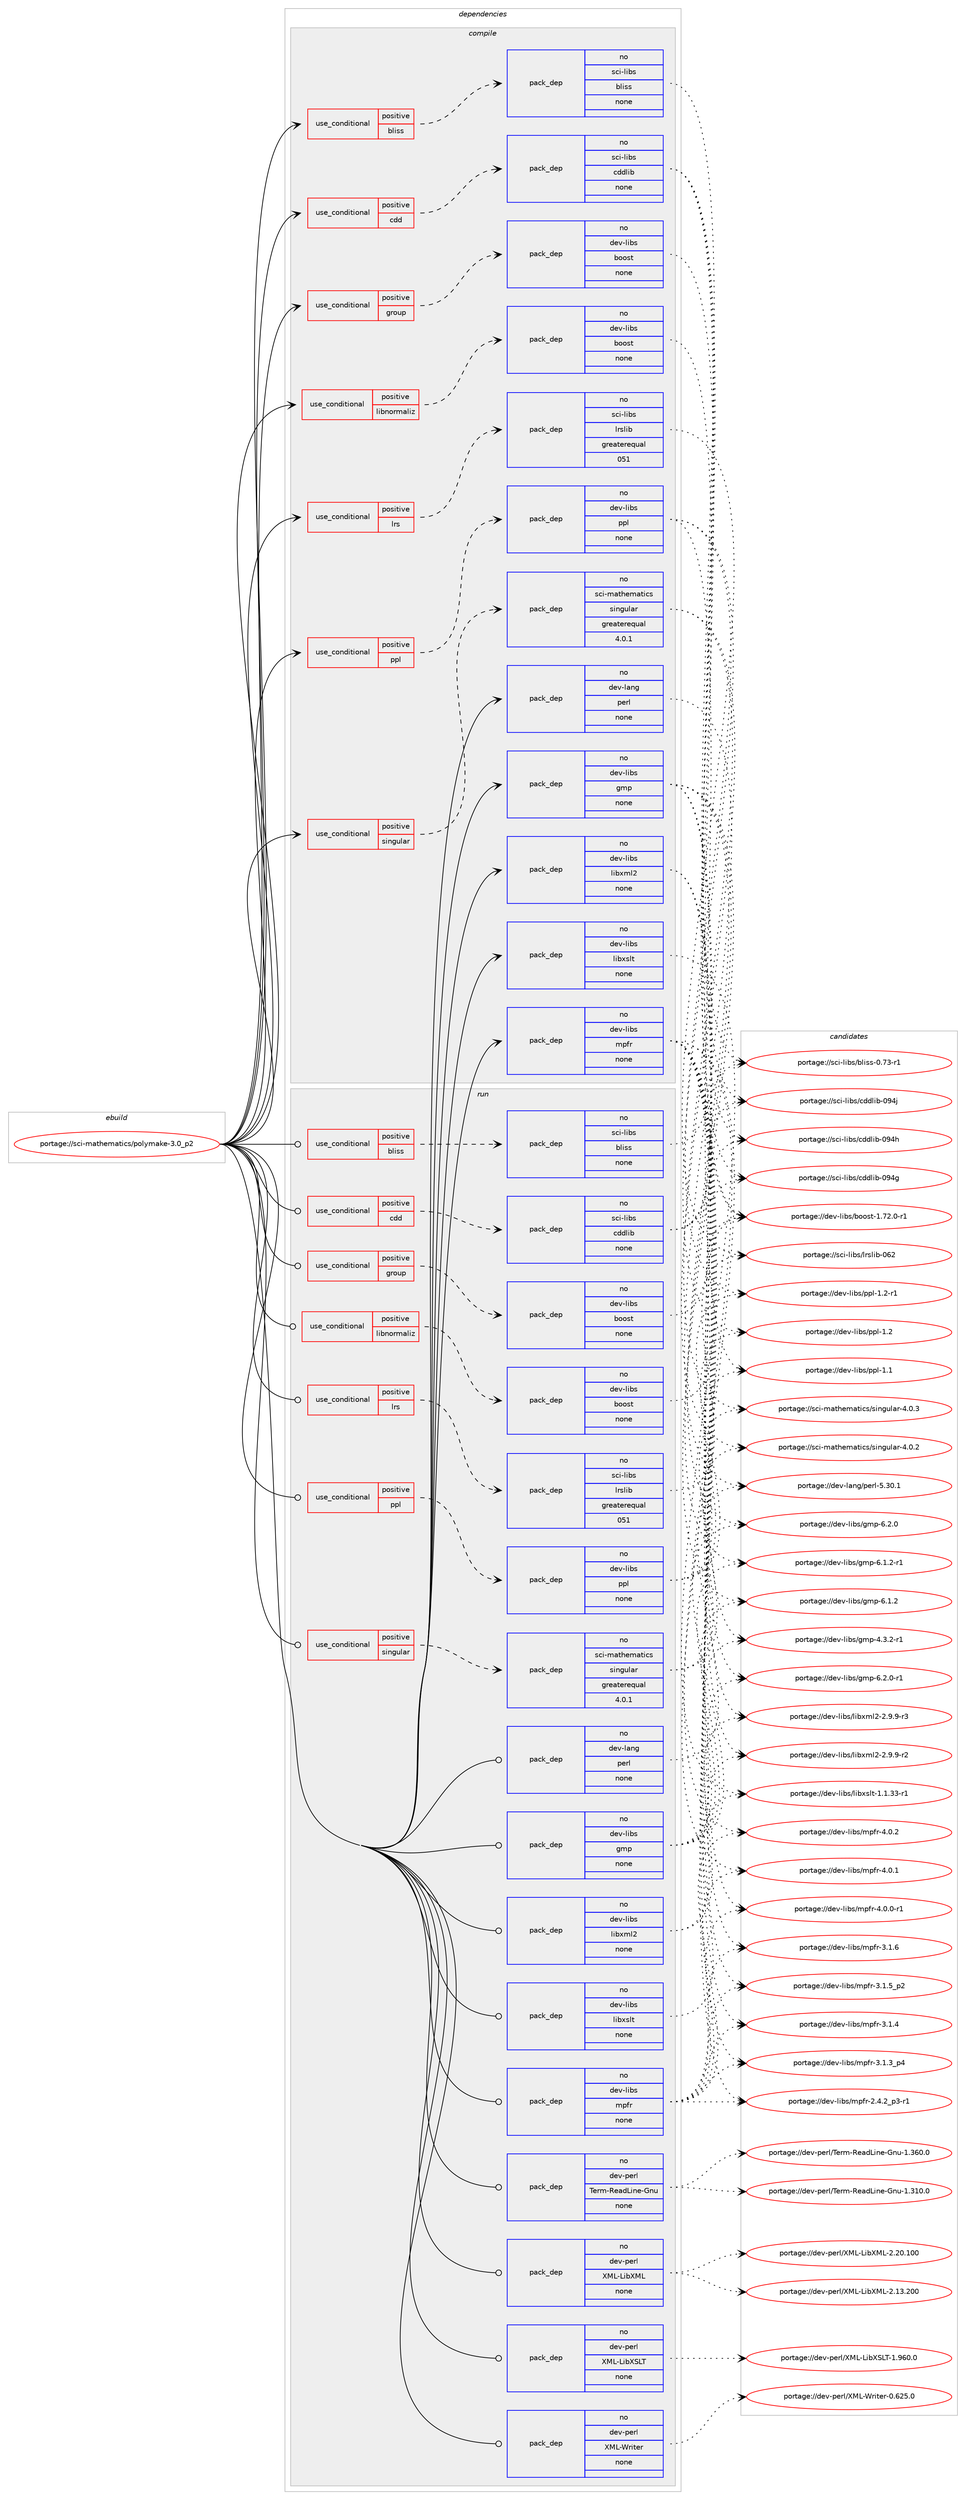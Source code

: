 digraph prolog {

# *************
# Graph options
# *************

newrank=true;
concentrate=true;
compound=true;
graph [rankdir=LR,fontname=Helvetica,fontsize=10,ranksep=1.5];#, ranksep=2.5, nodesep=0.2];
edge  [arrowhead=vee];
node  [fontname=Helvetica,fontsize=10];

# **********
# The ebuild
# **********

subgraph cluster_leftcol {
color=gray;
rank=same;
label=<<i>ebuild</i>>;
id [label="portage://sci-mathematics/polymake-3.0_p2", color=red, width=4, href="../sci-mathematics/polymake-3.0_p2.svg"];
}

# ****************
# The dependencies
# ****************

subgraph cluster_midcol {
color=gray;
label=<<i>dependencies</i>>;
subgraph cluster_compile {
fillcolor="#eeeeee";
style=filled;
label=<<i>compile</i>>;
subgraph cond15900 {
dependency81369 [label=<<TABLE BORDER="0" CELLBORDER="1" CELLSPACING="0" CELLPADDING="4"><TR><TD ROWSPAN="3" CELLPADDING="10">use_conditional</TD></TR><TR><TD>positive</TD></TR><TR><TD>bliss</TD></TR></TABLE>>, shape=none, color=red];
subgraph pack64050 {
dependency81370 [label=<<TABLE BORDER="0" CELLBORDER="1" CELLSPACING="0" CELLPADDING="4" WIDTH="220"><TR><TD ROWSPAN="6" CELLPADDING="30">pack_dep</TD></TR><TR><TD WIDTH="110">no</TD></TR><TR><TD>sci-libs</TD></TR><TR><TD>bliss</TD></TR><TR><TD>none</TD></TR><TR><TD></TD></TR></TABLE>>, shape=none, color=blue];
}
dependency81369:e -> dependency81370:w [weight=20,style="dashed",arrowhead="vee"];
}
id:e -> dependency81369:w [weight=20,style="solid",arrowhead="vee"];
subgraph cond15901 {
dependency81371 [label=<<TABLE BORDER="0" CELLBORDER="1" CELLSPACING="0" CELLPADDING="4"><TR><TD ROWSPAN="3" CELLPADDING="10">use_conditional</TD></TR><TR><TD>positive</TD></TR><TR><TD>cdd</TD></TR></TABLE>>, shape=none, color=red];
subgraph pack64051 {
dependency81372 [label=<<TABLE BORDER="0" CELLBORDER="1" CELLSPACING="0" CELLPADDING="4" WIDTH="220"><TR><TD ROWSPAN="6" CELLPADDING="30">pack_dep</TD></TR><TR><TD WIDTH="110">no</TD></TR><TR><TD>sci-libs</TD></TR><TR><TD>cddlib</TD></TR><TR><TD>none</TD></TR><TR><TD></TD></TR></TABLE>>, shape=none, color=blue];
}
dependency81371:e -> dependency81372:w [weight=20,style="dashed",arrowhead="vee"];
}
id:e -> dependency81371:w [weight=20,style="solid",arrowhead="vee"];
subgraph cond15902 {
dependency81373 [label=<<TABLE BORDER="0" CELLBORDER="1" CELLSPACING="0" CELLPADDING="4"><TR><TD ROWSPAN="3" CELLPADDING="10">use_conditional</TD></TR><TR><TD>positive</TD></TR><TR><TD>group</TD></TR></TABLE>>, shape=none, color=red];
subgraph pack64052 {
dependency81374 [label=<<TABLE BORDER="0" CELLBORDER="1" CELLSPACING="0" CELLPADDING="4" WIDTH="220"><TR><TD ROWSPAN="6" CELLPADDING="30">pack_dep</TD></TR><TR><TD WIDTH="110">no</TD></TR><TR><TD>dev-libs</TD></TR><TR><TD>boost</TD></TR><TR><TD>none</TD></TR><TR><TD></TD></TR></TABLE>>, shape=none, color=blue];
}
dependency81373:e -> dependency81374:w [weight=20,style="dashed",arrowhead="vee"];
}
id:e -> dependency81373:w [weight=20,style="solid",arrowhead="vee"];
subgraph cond15903 {
dependency81375 [label=<<TABLE BORDER="0" CELLBORDER="1" CELLSPACING="0" CELLPADDING="4"><TR><TD ROWSPAN="3" CELLPADDING="10">use_conditional</TD></TR><TR><TD>positive</TD></TR><TR><TD>libnormaliz</TD></TR></TABLE>>, shape=none, color=red];
subgraph pack64053 {
dependency81376 [label=<<TABLE BORDER="0" CELLBORDER="1" CELLSPACING="0" CELLPADDING="4" WIDTH="220"><TR><TD ROWSPAN="6" CELLPADDING="30">pack_dep</TD></TR><TR><TD WIDTH="110">no</TD></TR><TR><TD>dev-libs</TD></TR><TR><TD>boost</TD></TR><TR><TD>none</TD></TR><TR><TD></TD></TR></TABLE>>, shape=none, color=blue];
}
dependency81375:e -> dependency81376:w [weight=20,style="dashed",arrowhead="vee"];
}
id:e -> dependency81375:w [weight=20,style="solid",arrowhead="vee"];
subgraph cond15904 {
dependency81377 [label=<<TABLE BORDER="0" CELLBORDER="1" CELLSPACING="0" CELLPADDING="4"><TR><TD ROWSPAN="3" CELLPADDING="10">use_conditional</TD></TR><TR><TD>positive</TD></TR><TR><TD>lrs</TD></TR></TABLE>>, shape=none, color=red];
subgraph pack64054 {
dependency81378 [label=<<TABLE BORDER="0" CELLBORDER="1" CELLSPACING="0" CELLPADDING="4" WIDTH="220"><TR><TD ROWSPAN="6" CELLPADDING="30">pack_dep</TD></TR><TR><TD WIDTH="110">no</TD></TR><TR><TD>sci-libs</TD></TR><TR><TD>lrslib</TD></TR><TR><TD>greaterequal</TD></TR><TR><TD>051</TD></TR></TABLE>>, shape=none, color=blue];
}
dependency81377:e -> dependency81378:w [weight=20,style="dashed",arrowhead="vee"];
}
id:e -> dependency81377:w [weight=20,style="solid",arrowhead="vee"];
subgraph cond15905 {
dependency81379 [label=<<TABLE BORDER="0" CELLBORDER="1" CELLSPACING="0" CELLPADDING="4"><TR><TD ROWSPAN="3" CELLPADDING="10">use_conditional</TD></TR><TR><TD>positive</TD></TR><TR><TD>ppl</TD></TR></TABLE>>, shape=none, color=red];
subgraph pack64055 {
dependency81380 [label=<<TABLE BORDER="0" CELLBORDER="1" CELLSPACING="0" CELLPADDING="4" WIDTH="220"><TR><TD ROWSPAN="6" CELLPADDING="30">pack_dep</TD></TR><TR><TD WIDTH="110">no</TD></TR><TR><TD>dev-libs</TD></TR><TR><TD>ppl</TD></TR><TR><TD>none</TD></TR><TR><TD></TD></TR></TABLE>>, shape=none, color=blue];
}
dependency81379:e -> dependency81380:w [weight=20,style="dashed",arrowhead="vee"];
}
id:e -> dependency81379:w [weight=20,style="solid",arrowhead="vee"];
subgraph cond15906 {
dependency81381 [label=<<TABLE BORDER="0" CELLBORDER="1" CELLSPACING="0" CELLPADDING="4"><TR><TD ROWSPAN="3" CELLPADDING="10">use_conditional</TD></TR><TR><TD>positive</TD></TR><TR><TD>singular</TD></TR></TABLE>>, shape=none, color=red];
subgraph pack64056 {
dependency81382 [label=<<TABLE BORDER="0" CELLBORDER="1" CELLSPACING="0" CELLPADDING="4" WIDTH="220"><TR><TD ROWSPAN="6" CELLPADDING="30">pack_dep</TD></TR><TR><TD WIDTH="110">no</TD></TR><TR><TD>sci-mathematics</TD></TR><TR><TD>singular</TD></TR><TR><TD>greaterequal</TD></TR><TR><TD>4.0.1</TD></TR></TABLE>>, shape=none, color=blue];
}
dependency81381:e -> dependency81382:w [weight=20,style="dashed",arrowhead="vee"];
}
id:e -> dependency81381:w [weight=20,style="solid",arrowhead="vee"];
subgraph pack64057 {
dependency81383 [label=<<TABLE BORDER="0" CELLBORDER="1" CELLSPACING="0" CELLPADDING="4" WIDTH="220"><TR><TD ROWSPAN="6" CELLPADDING="30">pack_dep</TD></TR><TR><TD WIDTH="110">no</TD></TR><TR><TD>dev-lang</TD></TR><TR><TD>perl</TD></TR><TR><TD>none</TD></TR><TR><TD></TD></TR></TABLE>>, shape=none, color=blue];
}
id:e -> dependency81383:w [weight=20,style="solid",arrowhead="vee"];
subgraph pack64058 {
dependency81384 [label=<<TABLE BORDER="0" CELLBORDER="1" CELLSPACING="0" CELLPADDING="4" WIDTH="220"><TR><TD ROWSPAN="6" CELLPADDING="30">pack_dep</TD></TR><TR><TD WIDTH="110">no</TD></TR><TR><TD>dev-libs</TD></TR><TR><TD>gmp</TD></TR><TR><TD>none</TD></TR><TR><TD></TD></TR></TABLE>>, shape=none, color=blue];
}
id:e -> dependency81384:w [weight=20,style="solid",arrowhead="vee"];
subgraph pack64059 {
dependency81385 [label=<<TABLE BORDER="0" CELLBORDER="1" CELLSPACING="0" CELLPADDING="4" WIDTH="220"><TR><TD ROWSPAN="6" CELLPADDING="30">pack_dep</TD></TR><TR><TD WIDTH="110">no</TD></TR><TR><TD>dev-libs</TD></TR><TR><TD>libxml2</TD></TR><TR><TD>none</TD></TR><TR><TD></TD></TR></TABLE>>, shape=none, color=blue];
}
id:e -> dependency81385:w [weight=20,style="solid",arrowhead="vee"];
subgraph pack64060 {
dependency81386 [label=<<TABLE BORDER="0" CELLBORDER="1" CELLSPACING="0" CELLPADDING="4" WIDTH="220"><TR><TD ROWSPAN="6" CELLPADDING="30">pack_dep</TD></TR><TR><TD WIDTH="110">no</TD></TR><TR><TD>dev-libs</TD></TR><TR><TD>libxslt</TD></TR><TR><TD>none</TD></TR><TR><TD></TD></TR></TABLE>>, shape=none, color=blue];
}
id:e -> dependency81386:w [weight=20,style="solid",arrowhead="vee"];
subgraph pack64061 {
dependency81387 [label=<<TABLE BORDER="0" CELLBORDER="1" CELLSPACING="0" CELLPADDING="4" WIDTH="220"><TR><TD ROWSPAN="6" CELLPADDING="30">pack_dep</TD></TR><TR><TD WIDTH="110">no</TD></TR><TR><TD>dev-libs</TD></TR><TR><TD>mpfr</TD></TR><TR><TD>none</TD></TR><TR><TD></TD></TR></TABLE>>, shape=none, color=blue];
}
id:e -> dependency81387:w [weight=20,style="solid",arrowhead="vee"];
}
subgraph cluster_compileandrun {
fillcolor="#eeeeee";
style=filled;
label=<<i>compile and run</i>>;
}
subgraph cluster_run {
fillcolor="#eeeeee";
style=filled;
label=<<i>run</i>>;
subgraph cond15907 {
dependency81388 [label=<<TABLE BORDER="0" CELLBORDER="1" CELLSPACING="0" CELLPADDING="4"><TR><TD ROWSPAN="3" CELLPADDING="10">use_conditional</TD></TR><TR><TD>positive</TD></TR><TR><TD>bliss</TD></TR></TABLE>>, shape=none, color=red];
subgraph pack64062 {
dependency81389 [label=<<TABLE BORDER="0" CELLBORDER="1" CELLSPACING="0" CELLPADDING="4" WIDTH="220"><TR><TD ROWSPAN="6" CELLPADDING="30">pack_dep</TD></TR><TR><TD WIDTH="110">no</TD></TR><TR><TD>sci-libs</TD></TR><TR><TD>bliss</TD></TR><TR><TD>none</TD></TR><TR><TD></TD></TR></TABLE>>, shape=none, color=blue];
}
dependency81388:e -> dependency81389:w [weight=20,style="dashed",arrowhead="vee"];
}
id:e -> dependency81388:w [weight=20,style="solid",arrowhead="odot"];
subgraph cond15908 {
dependency81390 [label=<<TABLE BORDER="0" CELLBORDER="1" CELLSPACING="0" CELLPADDING="4"><TR><TD ROWSPAN="3" CELLPADDING="10">use_conditional</TD></TR><TR><TD>positive</TD></TR><TR><TD>cdd</TD></TR></TABLE>>, shape=none, color=red];
subgraph pack64063 {
dependency81391 [label=<<TABLE BORDER="0" CELLBORDER="1" CELLSPACING="0" CELLPADDING="4" WIDTH="220"><TR><TD ROWSPAN="6" CELLPADDING="30">pack_dep</TD></TR><TR><TD WIDTH="110">no</TD></TR><TR><TD>sci-libs</TD></TR><TR><TD>cddlib</TD></TR><TR><TD>none</TD></TR><TR><TD></TD></TR></TABLE>>, shape=none, color=blue];
}
dependency81390:e -> dependency81391:w [weight=20,style="dashed",arrowhead="vee"];
}
id:e -> dependency81390:w [weight=20,style="solid",arrowhead="odot"];
subgraph cond15909 {
dependency81392 [label=<<TABLE BORDER="0" CELLBORDER="1" CELLSPACING="0" CELLPADDING="4"><TR><TD ROWSPAN="3" CELLPADDING="10">use_conditional</TD></TR><TR><TD>positive</TD></TR><TR><TD>group</TD></TR></TABLE>>, shape=none, color=red];
subgraph pack64064 {
dependency81393 [label=<<TABLE BORDER="0" CELLBORDER="1" CELLSPACING="0" CELLPADDING="4" WIDTH="220"><TR><TD ROWSPAN="6" CELLPADDING="30">pack_dep</TD></TR><TR><TD WIDTH="110">no</TD></TR><TR><TD>dev-libs</TD></TR><TR><TD>boost</TD></TR><TR><TD>none</TD></TR><TR><TD></TD></TR></TABLE>>, shape=none, color=blue];
}
dependency81392:e -> dependency81393:w [weight=20,style="dashed",arrowhead="vee"];
}
id:e -> dependency81392:w [weight=20,style="solid",arrowhead="odot"];
subgraph cond15910 {
dependency81394 [label=<<TABLE BORDER="0" CELLBORDER="1" CELLSPACING="0" CELLPADDING="4"><TR><TD ROWSPAN="3" CELLPADDING="10">use_conditional</TD></TR><TR><TD>positive</TD></TR><TR><TD>libnormaliz</TD></TR></TABLE>>, shape=none, color=red];
subgraph pack64065 {
dependency81395 [label=<<TABLE BORDER="0" CELLBORDER="1" CELLSPACING="0" CELLPADDING="4" WIDTH="220"><TR><TD ROWSPAN="6" CELLPADDING="30">pack_dep</TD></TR><TR><TD WIDTH="110">no</TD></TR><TR><TD>dev-libs</TD></TR><TR><TD>boost</TD></TR><TR><TD>none</TD></TR><TR><TD></TD></TR></TABLE>>, shape=none, color=blue];
}
dependency81394:e -> dependency81395:w [weight=20,style="dashed",arrowhead="vee"];
}
id:e -> dependency81394:w [weight=20,style="solid",arrowhead="odot"];
subgraph cond15911 {
dependency81396 [label=<<TABLE BORDER="0" CELLBORDER="1" CELLSPACING="0" CELLPADDING="4"><TR><TD ROWSPAN="3" CELLPADDING="10">use_conditional</TD></TR><TR><TD>positive</TD></TR><TR><TD>lrs</TD></TR></TABLE>>, shape=none, color=red];
subgraph pack64066 {
dependency81397 [label=<<TABLE BORDER="0" CELLBORDER="1" CELLSPACING="0" CELLPADDING="4" WIDTH="220"><TR><TD ROWSPAN="6" CELLPADDING="30">pack_dep</TD></TR><TR><TD WIDTH="110">no</TD></TR><TR><TD>sci-libs</TD></TR><TR><TD>lrslib</TD></TR><TR><TD>greaterequal</TD></TR><TR><TD>051</TD></TR></TABLE>>, shape=none, color=blue];
}
dependency81396:e -> dependency81397:w [weight=20,style="dashed",arrowhead="vee"];
}
id:e -> dependency81396:w [weight=20,style="solid",arrowhead="odot"];
subgraph cond15912 {
dependency81398 [label=<<TABLE BORDER="0" CELLBORDER="1" CELLSPACING="0" CELLPADDING="4"><TR><TD ROWSPAN="3" CELLPADDING="10">use_conditional</TD></TR><TR><TD>positive</TD></TR><TR><TD>ppl</TD></TR></TABLE>>, shape=none, color=red];
subgraph pack64067 {
dependency81399 [label=<<TABLE BORDER="0" CELLBORDER="1" CELLSPACING="0" CELLPADDING="4" WIDTH="220"><TR><TD ROWSPAN="6" CELLPADDING="30">pack_dep</TD></TR><TR><TD WIDTH="110">no</TD></TR><TR><TD>dev-libs</TD></TR><TR><TD>ppl</TD></TR><TR><TD>none</TD></TR><TR><TD></TD></TR></TABLE>>, shape=none, color=blue];
}
dependency81398:e -> dependency81399:w [weight=20,style="dashed",arrowhead="vee"];
}
id:e -> dependency81398:w [weight=20,style="solid",arrowhead="odot"];
subgraph cond15913 {
dependency81400 [label=<<TABLE BORDER="0" CELLBORDER="1" CELLSPACING="0" CELLPADDING="4"><TR><TD ROWSPAN="3" CELLPADDING="10">use_conditional</TD></TR><TR><TD>positive</TD></TR><TR><TD>singular</TD></TR></TABLE>>, shape=none, color=red];
subgraph pack64068 {
dependency81401 [label=<<TABLE BORDER="0" CELLBORDER="1" CELLSPACING="0" CELLPADDING="4" WIDTH="220"><TR><TD ROWSPAN="6" CELLPADDING="30">pack_dep</TD></TR><TR><TD WIDTH="110">no</TD></TR><TR><TD>sci-mathematics</TD></TR><TR><TD>singular</TD></TR><TR><TD>greaterequal</TD></TR><TR><TD>4.0.1</TD></TR></TABLE>>, shape=none, color=blue];
}
dependency81400:e -> dependency81401:w [weight=20,style="dashed",arrowhead="vee"];
}
id:e -> dependency81400:w [weight=20,style="solid",arrowhead="odot"];
subgraph pack64069 {
dependency81402 [label=<<TABLE BORDER="0" CELLBORDER="1" CELLSPACING="0" CELLPADDING="4" WIDTH="220"><TR><TD ROWSPAN="6" CELLPADDING="30">pack_dep</TD></TR><TR><TD WIDTH="110">no</TD></TR><TR><TD>dev-lang</TD></TR><TR><TD>perl</TD></TR><TR><TD>none</TD></TR><TR><TD></TD></TR></TABLE>>, shape=none, color=blue];
}
id:e -> dependency81402:w [weight=20,style="solid",arrowhead="odot"];
subgraph pack64070 {
dependency81403 [label=<<TABLE BORDER="0" CELLBORDER="1" CELLSPACING="0" CELLPADDING="4" WIDTH="220"><TR><TD ROWSPAN="6" CELLPADDING="30">pack_dep</TD></TR><TR><TD WIDTH="110">no</TD></TR><TR><TD>dev-libs</TD></TR><TR><TD>gmp</TD></TR><TR><TD>none</TD></TR><TR><TD></TD></TR></TABLE>>, shape=none, color=blue];
}
id:e -> dependency81403:w [weight=20,style="solid",arrowhead="odot"];
subgraph pack64071 {
dependency81404 [label=<<TABLE BORDER="0" CELLBORDER="1" CELLSPACING="0" CELLPADDING="4" WIDTH="220"><TR><TD ROWSPAN="6" CELLPADDING="30">pack_dep</TD></TR><TR><TD WIDTH="110">no</TD></TR><TR><TD>dev-libs</TD></TR><TR><TD>libxml2</TD></TR><TR><TD>none</TD></TR><TR><TD></TD></TR></TABLE>>, shape=none, color=blue];
}
id:e -> dependency81404:w [weight=20,style="solid",arrowhead="odot"];
subgraph pack64072 {
dependency81405 [label=<<TABLE BORDER="0" CELLBORDER="1" CELLSPACING="0" CELLPADDING="4" WIDTH="220"><TR><TD ROWSPAN="6" CELLPADDING="30">pack_dep</TD></TR><TR><TD WIDTH="110">no</TD></TR><TR><TD>dev-libs</TD></TR><TR><TD>libxslt</TD></TR><TR><TD>none</TD></TR><TR><TD></TD></TR></TABLE>>, shape=none, color=blue];
}
id:e -> dependency81405:w [weight=20,style="solid",arrowhead="odot"];
subgraph pack64073 {
dependency81406 [label=<<TABLE BORDER="0" CELLBORDER="1" CELLSPACING="0" CELLPADDING="4" WIDTH="220"><TR><TD ROWSPAN="6" CELLPADDING="30">pack_dep</TD></TR><TR><TD WIDTH="110">no</TD></TR><TR><TD>dev-libs</TD></TR><TR><TD>mpfr</TD></TR><TR><TD>none</TD></TR><TR><TD></TD></TR></TABLE>>, shape=none, color=blue];
}
id:e -> dependency81406:w [weight=20,style="solid",arrowhead="odot"];
subgraph pack64074 {
dependency81407 [label=<<TABLE BORDER="0" CELLBORDER="1" CELLSPACING="0" CELLPADDING="4" WIDTH="220"><TR><TD ROWSPAN="6" CELLPADDING="30">pack_dep</TD></TR><TR><TD WIDTH="110">no</TD></TR><TR><TD>dev-perl</TD></TR><TR><TD>Term-ReadLine-Gnu</TD></TR><TR><TD>none</TD></TR><TR><TD></TD></TR></TABLE>>, shape=none, color=blue];
}
id:e -> dependency81407:w [weight=20,style="solid",arrowhead="odot"];
subgraph pack64075 {
dependency81408 [label=<<TABLE BORDER="0" CELLBORDER="1" CELLSPACING="0" CELLPADDING="4" WIDTH="220"><TR><TD ROWSPAN="6" CELLPADDING="30">pack_dep</TD></TR><TR><TD WIDTH="110">no</TD></TR><TR><TD>dev-perl</TD></TR><TR><TD>XML-LibXML</TD></TR><TR><TD>none</TD></TR><TR><TD></TD></TR></TABLE>>, shape=none, color=blue];
}
id:e -> dependency81408:w [weight=20,style="solid",arrowhead="odot"];
subgraph pack64076 {
dependency81409 [label=<<TABLE BORDER="0" CELLBORDER="1" CELLSPACING="0" CELLPADDING="4" WIDTH="220"><TR><TD ROWSPAN="6" CELLPADDING="30">pack_dep</TD></TR><TR><TD WIDTH="110">no</TD></TR><TR><TD>dev-perl</TD></TR><TR><TD>XML-LibXSLT</TD></TR><TR><TD>none</TD></TR><TR><TD></TD></TR></TABLE>>, shape=none, color=blue];
}
id:e -> dependency81409:w [weight=20,style="solid",arrowhead="odot"];
subgraph pack64077 {
dependency81410 [label=<<TABLE BORDER="0" CELLBORDER="1" CELLSPACING="0" CELLPADDING="4" WIDTH="220"><TR><TD ROWSPAN="6" CELLPADDING="30">pack_dep</TD></TR><TR><TD WIDTH="110">no</TD></TR><TR><TD>dev-perl</TD></TR><TR><TD>XML-Writer</TD></TR><TR><TD>none</TD></TR><TR><TD></TD></TR></TABLE>>, shape=none, color=blue];
}
id:e -> dependency81410:w [weight=20,style="solid",arrowhead="odot"];
}
}

# **************
# The candidates
# **************

subgraph cluster_choices {
rank=same;
color=gray;
label=<<i>candidates</i>>;

subgraph choice64050 {
color=black;
nodesep=1;
choice115991054510810598115479810810511511545484655514511449 [label="portage://sci-libs/bliss-0.73-r1", color=red, width=4,href="../sci-libs/bliss-0.73-r1.svg"];
dependency81370:e -> choice115991054510810598115479810810511511545484655514511449:w [style=dotted,weight="100"];
}
subgraph choice64051 {
color=black;
nodesep=1;
choice11599105451081059811547991001001081059845485752106 [label="portage://sci-libs/cddlib-094j", color=red, width=4,href="../sci-libs/cddlib-094j.svg"];
choice11599105451081059811547991001001081059845485752104 [label="portage://sci-libs/cddlib-094h", color=red, width=4,href="../sci-libs/cddlib-094h.svg"];
choice11599105451081059811547991001001081059845485752103 [label="portage://sci-libs/cddlib-094g", color=red, width=4,href="../sci-libs/cddlib-094g.svg"];
dependency81372:e -> choice11599105451081059811547991001001081059845485752106:w [style=dotted,weight="100"];
dependency81372:e -> choice11599105451081059811547991001001081059845485752104:w [style=dotted,weight="100"];
dependency81372:e -> choice11599105451081059811547991001001081059845485752103:w [style=dotted,weight="100"];
}
subgraph choice64052 {
color=black;
nodesep=1;
choice10010111845108105981154798111111115116454946555046484511449 [label="portage://dev-libs/boost-1.72.0-r1", color=red, width=4,href="../dev-libs/boost-1.72.0-r1.svg"];
dependency81374:e -> choice10010111845108105981154798111111115116454946555046484511449:w [style=dotted,weight="100"];
}
subgraph choice64053 {
color=black;
nodesep=1;
choice10010111845108105981154798111111115116454946555046484511449 [label="portage://dev-libs/boost-1.72.0-r1", color=red, width=4,href="../dev-libs/boost-1.72.0-r1.svg"];
dependency81376:e -> choice10010111845108105981154798111111115116454946555046484511449:w [style=dotted,weight="100"];
}
subgraph choice64054 {
color=black;
nodesep=1;
choice115991054510810598115471081141151081059845485450 [label="portage://sci-libs/lrslib-062", color=red, width=4,href="../sci-libs/lrslib-062.svg"];
dependency81378:e -> choice115991054510810598115471081141151081059845485450:w [style=dotted,weight="100"];
}
subgraph choice64055 {
color=black;
nodesep=1;
choice100101118451081059811547112112108454946504511449 [label="portage://dev-libs/ppl-1.2-r1", color=red, width=4,href="../dev-libs/ppl-1.2-r1.svg"];
choice10010111845108105981154711211210845494650 [label="portage://dev-libs/ppl-1.2", color=red, width=4,href="../dev-libs/ppl-1.2.svg"];
choice10010111845108105981154711211210845494649 [label="portage://dev-libs/ppl-1.1", color=red, width=4,href="../dev-libs/ppl-1.1.svg"];
dependency81380:e -> choice100101118451081059811547112112108454946504511449:w [style=dotted,weight="100"];
dependency81380:e -> choice10010111845108105981154711211210845494650:w [style=dotted,weight="100"];
dependency81380:e -> choice10010111845108105981154711211210845494649:w [style=dotted,weight="100"];
}
subgraph choice64056 {
color=black;
nodesep=1;
choice11599105451099711610410110997116105991154711510511010311710897114455246484651 [label="portage://sci-mathematics/singular-4.0.3", color=red, width=4,href="../sci-mathematics/singular-4.0.3.svg"];
choice11599105451099711610410110997116105991154711510511010311710897114455246484650 [label="portage://sci-mathematics/singular-4.0.2", color=red, width=4,href="../sci-mathematics/singular-4.0.2.svg"];
dependency81382:e -> choice11599105451099711610410110997116105991154711510511010311710897114455246484651:w [style=dotted,weight="100"];
dependency81382:e -> choice11599105451099711610410110997116105991154711510511010311710897114455246484650:w [style=dotted,weight="100"];
}
subgraph choice64057 {
color=black;
nodesep=1;
choice10010111845108971101034711210111410845534651484649 [label="portage://dev-lang/perl-5.30.1", color=red, width=4,href="../dev-lang/perl-5.30.1.svg"];
dependency81383:e -> choice10010111845108971101034711210111410845534651484649:w [style=dotted,weight="100"];
}
subgraph choice64058 {
color=black;
nodesep=1;
choice1001011184510810598115471031091124554465046484511449 [label="portage://dev-libs/gmp-6.2.0-r1", color=red, width=4,href="../dev-libs/gmp-6.2.0-r1.svg"];
choice100101118451081059811547103109112455446504648 [label="portage://dev-libs/gmp-6.2.0", color=red, width=4,href="../dev-libs/gmp-6.2.0.svg"];
choice1001011184510810598115471031091124554464946504511449 [label="portage://dev-libs/gmp-6.1.2-r1", color=red, width=4,href="../dev-libs/gmp-6.1.2-r1.svg"];
choice100101118451081059811547103109112455446494650 [label="portage://dev-libs/gmp-6.1.2", color=red, width=4,href="../dev-libs/gmp-6.1.2.svg"];
choice1001011184510810598115471031091124552465146504511449 [label="portage://dev-libs/gmp-4.3.2-r1", color=red, width=4,href="../dev-libs/gmp-4.3.2-r1.svg"];
dependency81384:e -> choice1001011184510810598115471031091124554465046484511449:w [style=dotted,weight="100"];
dependency81384:e -> choice100101118451081059811547103109112455446504648:w [style=dotted,weight="100"];
dependency81384:e -> choice1001011184510810598115471031091124554464946504511449:w [style=dotted,weight="100"];
dependency81384:e -> choice100101118451081059811547103109112455446494650:w [style=dotted,weight="100"];
dependency81384:e -> choice1001011184510810598115471031091124552465146504511449:w [style=dotted,weight="100"];
}
subgraph choice64059 {
color=black;
nodesep=1;
choice10010111845108105981154710810598120109108504550465746574511451 [label="portage://dev-libs/libxml2-2.9.9-r3", color=red, width=4,href="../dev-libs/libxml2-2.9.9-r3.svg"];
choice10010111845108105981154710810598120109108504550465746574511450 [label="portage://dev-libs/libxml2-2.9.9-r2", color=red, width=4,href="../dev-libs/libxml2-2.9.9-r2.svg"];
dependency81385:e -> choice10010111845108105981154710810598120109108504550465746574511451:w [style=dotted,weight="100"];
dependency81385:e -> choice10010111845108105981154710810598120109108504550465746574511450:w [style=dotted,weight="100"];
}
subgraph choice64060 {
color=black;
nodesep=1;
choice10010111845108105981154710810598120115108116454946494651514511449 [label="portage://dev-libs/libxslt-1.1.33-r1", color=red, width=4,href="../dev-libs/libxslt-1.1.33-r1.svg"];
dependency81386:e -> choice10010111845108105981154710810598120115108116454946494651514511449:w [style=dotted,weight="100"];
}
subgraph choice64061 {
color=black;
nodesep=1;
choice100101118451081059811547109112102114455246484650 [label="portage://dev-libs/mpfr-4.0.2", color=red, width=4,href="../dev-libs/mpfr-4.0.2.svg"];
choice100101118451081059811547109112102114455246484649 [label="portage://dev-libs/mpfr-4.0.1", color=red, width=4,href="../dev-libs/mpfr-4.0.1.svg"];
choice1001011184510810598115471091121021144552464846484511449 [label="portage://dev-libs/mpfr-4.0.0-r1", color=red, width=4,href="../dev-libs/mpfr-4.0.0-r1.svg"];
choice100101118451081059811547109112102114455146494654 [label="portage://dev-libs/mpfr-3.1.6", color=red, width=4,href="../dev-libs/mpfr-3.1.6.svg"];
choice1001011184510810598115471091121021144551464946539511250 [label="portage://dev-libs/mpfr-3.1.5_p2", color=red, width=4,href="../dev-libs/mpfr-3.1.5_p2.svg"];
choice100101118451081059811547109112102114455146494652 [label="portage://dev-libs/mpfr-3.1.4", color=red, width=4,href="../dev-libs/mpfr-3.1.4.svg"];
choice1001011184510810598115471091121021144551464946519511252 [label="portage://dev-libs/mpfr-3.1.3_p4", color=red, width=4,href="../dev-libs/mpfr-3.1.3_p4.svg"];
choice10010111845108105981154710911210211445504652465095112514511449 [label="portage://dev-libs/mpfr-2.4.2_p3-r1", color=red, width=4,href="../dev-libs/mpfr-2.4.2_p3-r1.svg"];
dependency81387:e -> choice100101118451081059811547109112102114455246484650:w [style=dotted,weight="100"];
dependency81387:e -> choice100101118451081059811547109112102114455246484649:w [style=dotted,weight="100"];
dependency81387:e -> choice1001011184510810598115471091121021144552464846484511449:w [style=dotted,weight="100"];
dependency81387:e -> choice100101118451081059811547109112102114455146494654:w [style=dotted,weight="100"];
dependency81387:e -> choice1001011184510810598115471091121021144551464946539511250:w [style=dotted,weight="100"];
dependency81387:e -> choice100101118451081059811547109112102114455146494652:w [style=dotted,weight="100"];
dependency81387:e -> choice1001011184510810598115471091121021144551464946519511252:w [style=dotted,weight="100"];
dependency81387:e -> choice10010111845108105981154710911210211445504652465095112514511449:w [style=dotted,weight="100"];
}
subgraph choice64062 {
color=black;
nodesep=1;
choice115991054510810598115479810810511511545484655514511449 [label="portage://sci-libs/bliss-0.73-r1", color=red, width=4,href="../sci-libs/bliss-0.73-r1.svg"];
dependency81389:e -> choice115991054510810598115479810810511511545484655514511449:w [style=dotted,weight="100"];
}
subgraph choice64063 {
color=black;
nodesep=1;
choice11599105451081059811547991001001081059845485752106 [label="portage://sci-libs/cddlib-094j", color=red, width=4,href="../sci-libs/cddlib-094j.svg"];
choice11599105451081059811547991001001081059845485752104 [label="portage://sci-libs/cddlib-094h", color=red, width=4,href="../sci-libs/cddlib-094h.svg"];
choice11599105451081059811547991001001081059845485752103 [label="portage://sci-libs/cddlib-094g", color=red, width=4,href="../sci-libs/cddlib-094g.svg"];
dependency81391:e -> choice11599105451081059811547991001001081059845485752106:w [style=dotted,weight="100"];
dependency81391:e -> choice11599105451081059811547991001001081059845485752104:w [style=dotted,weight="100"];
dependency81391:e -> choice11599105451081059811547991001001081059845485752103:w [style=dotted,weight="100"];
}
subgraph choice64064 {
color=black;
nodesep=1;
choice10010111845108105981154798111111115116454946555046484511449 [label="portage://dev-libs/boost-1.72.0-r1", color=red, width=4,href="../dev-libs/boost-1.72.0-r1.svg"];
dependency81393:e -> choice10010111845108105981154798111111115116454946555046484511449:w [style=dotted,weight="100"];
}
subgraph choice64065 {
color=black;
nodesep=1;
choice10010111845108105981154798111111115116454946555046484511449 [label="portage://dev-libs/boost-1.72.0-r1", color=red, width=4,href="../dev-libs/boost-1.72.0-r1.svg"];
dependency81395:e -> choice10010111845108105981154798111111115116454946555046484511449:w [style=dotted,weight="100"];
}
subgraph choice64066 {
color=black;
nodesep=1;
choice115991054510810598115471081141151081059845485450 [label="portage://sci-libs/lrslib-062", color=red, width=4,href="../sci-libs/lrslib-062.svg"];
dependency81397:e -> choice115991054510810598115471081141151081059845485450:w [style=dotted,weight="100"];
}
subgraph choice64067 {
color=black;
nodesep=1;
choice100101118451081059811547112112108454946504511449 [label="portage://dev-libs/ppl-1.2-r1", color=red, width=4,href="../dev-libs/ppl-1.2-r1.svg"];
choice10010111845108105981154711211210845494650 [label="portage://dev-libs/ppl-1.2", color=red, width=4,href="../dev-libs/ppl-1.2.svg"];
choice10010111845108105981154711211210845494649 [label="portage://dev-libs/ppl-1.1", color=red, width=4,href="../dev-libs/ppl-1.1.svg"];
dependency81399:e -> choice100101118451081059811547112112108454946504511449:w [style=dotted,weight="100"];
dependency81399:e -> choice10010111845108105981154711211210845494650:w [style=dotted,weight="100"];
dependency81399:e -> choice10010111845108105981154711211210845494649:w [style=dotted,weight="100"];
}
subgraph choice64068 {
color=black;
nodesep=1;
choice11599105451099711610410110997116105991154711510511010311710897114455246484651 [label="portage://sci-mathematics/singular-4.0.3", color=red, width=4,href="../sci-mathematics/singular-4.0.3.svg"];
choice11599105451099711610410110997116105991154711510511010311710897114455246484650 [label="portage://sci-mathematics/singular-4.0.2", color=red, width=4,href="../sci-mathematics/singular-4.0.2.svg"];
dependency81401:e -> choice11599105451099711610410110997116105991154711510511010311710897114455246484651:w [style=dotted,weight="100"];
dependency81401:e -> choice11599105451099711610410110997116105991154711510511010311710897114455246484650:w [style=dotted,weight="100"];
}
subgraph choice64069 {
color=black;
nodesep=1;
choice10010111845108971101034711210111410845534651484649 [label="portage://dev-lang/perl-5.30.1", color=red, width=4,href="../dev-lang/perl-5.30.1.svg"];
dependency81402:e -> choice10010111845108971101034711210111410845534651484649:w [style=dotted,weight="100"];
}
subgraph choice64070 {
color=black;
nodesep=1;
choice1001011184510810598115471031091124554465046484511449 [label="portage://dev-libs/gmp-6.2.0-r1", color=red, width=4,href="../dev-libs/gmp-6.2.0-r1.svg"];
choice100101118451081059811547103109112455446504648 [label="portage://dev-libs/gmp-6.2.0", color=red, width=4,href="../dev-libs/gmp-6.2.0.svg"];
choice1001011184510810598115471031091124554464946504511449 [label="portage://dev-libs/gmp-6.1.2-r1", color=red, width=4,href="../dev-libs/gmp-6.1.2-r1.svg"];
choice100101118451081059811547103109112455446494650 [label="portage://dev-libs/gmp-6.1.2", color=red, width=4,href="../dev-libs/gmp-6.1.2.svg"];
choice1001011184510810598115471031091124552465146504511449 [label="portage://dev-libs/gmp-4.3.2-r1", color=red, width=4,href="../dev-libs/gmp-4.3.2-r1.svg"];
dependency81403:e -> choice1001011184510810598115471031091124554465046484511449:w [style=dotted,weight="100"];
dependency81403:e -> choice100101118451081059811547103109112455446504648:w [style=dotted,weight="100"];
dependency81403:e -> choice1001011184510810598115471031091124554464946504511449:w [style=dotted,weight="100"];
dependency81403:e -> choice100101118451081059811547103109112455446494650:w [style=dotted,weight="100"];
dependency81403:e -> choice1001011184510810598115471031091124552465146504511449:w [style=dotted,weight="100"];
}
subgraph choice64071 {
color=black;
nodesep=1;
choice10010111845108105981154710810598120109108504550465746574511451 [label="portage://dev-libs/libxml2-2.9.9-r3", color=red, width=4,href="../dev-libs/libxml2-2.9.9-r3.svg"];
choice10010111845108105981154710810598120109108504550465746574511450 [label="portage://dev-libs/libxml2-2.9.9-r2", color=red, width=4,href="../dev-libs/libxml2-2.9.9-r2.svg"];
dependency81404:e -> choice10010111845108105981154710810598120109108504550465746574511451:w [style=dotted,weight="100"];
dependency81404:e -> choice10010111845108105981154710810598120109108504550465746574511450:w [style=dotted,weight="100"];
}
subgraph choice64072 {
color=black;
nodesep=1;
choice10010111845108105981154710810598120115108116454946494651514511449 [label="portage://dev-libs/libxslt-1.1.33-r1", color=red, width=4,href="../dev-libs/libxslt-1.1.33-r1.svg"];
dependency81405:e -> choice10010111845108105981154710810598120115108116454946494651514511449:w [style=dotted,weight="100"];
}
subgraph choice64073 {
color=black;
nodesep=1;
choice100101118451081059811547109112102114455246484650 [label="portage://dev-libs/mpfr-4.0.2", color=red, width=4,href="../dev-libs/mpfr-4.0.2.svg"];
choice100101118451081059811547109112102114455246484649 [label="portage://dev-libs/mpfr-4.0.1", color=red, width=4,href="../dev-libs/mpfr-4.0.1.svg"];
choice1001011184510810598115471091121021144552464846484511449 [label="portage://dev-libs/mpfr-4.0.0-r1", color=red, width=4,href="../dev-libs/mpfr-4.0.0-r1.svg"];
choice100101118451081059811547109112102114455146494654 [label="portage://dev-libs/mpfr-3.1.6", color=red, width=4,href="../dev-libs/mpfr-3.1.6.svg"];
choice1001011184510810598115471091121021144551464946539511250 [label="portage://dev-libs/mpfr-3.1.5_p2", color=red, width=4,href="../dev-libs/mpfr-3.1.5_p2.svg"];
choice100101118451081059811547109112102114455146494652 [label="portage://dev-libs/mpfr-3.1.4", color=red, width=4,href="../dev-libs/mpfr-3.1.4.svg"];
choice1001011184510810598115471091121021144551464946519511252 [label="portage://dev-libs/mpfr-3.1.3_p4", color=red, width=4,href="../dev-libs/mpfr-3.1.3_p4.svg"];
choice10010111845108105981154710911210211445504652465095112514511449 [label="portage://dev-libs/mpfr-2.4.2_p3-r1", color=red, width=4,href="../dev-libs/mpfr-2.4.2_p3-r1.svg"];
dependency81406:e -> choice100101118451081059811547109112102114455246484650:w [style=dotted,weight="100"];
dependency81406:e -> choice100101118451081059811547109112102114455246484649:w [style=dotted,weight="100"];
dependency81406:e -> choice1001011184510810598115471091121021144552464846484511449:w [style=dotted,weight="100"];
dependency81406:e -> choice100101118451081059811547109112102114455146494654:w [style=dotted,weight="100"];
dependency81406:e -> choice1001011184510810598115471091121021144551464946539511250:w [style=dotted,weight="100"];
dependency81406:e -> choice100101118451081059811547109112102114455146494652:w [style=dotted,weight="100"];
dependency81406:e -> choice1001011184510810598115471091121021144551464946519511252:w [style=dotted,weight="100"];
dependency81406:e -> choice10010111845108105981154710911210211445504652465095112514511449:w [style=dotted,weight="100"];
}
subgraph choice64074 {
color=black;
nodesep=1;
choice1001011184511210111410847841011141094582101971007610511010145711101174549465154484648 [label="portage://dev-perl/Term-ReadLine-Gnu-1.360.0", color=red, width=4,href="../dev-perl/Term-ReadLine-Gnu-1.360.0.svg"];
choice1001011184511210111410847841011141094582101971007610511010145711101174549465149484648 [label="portage://dev-perl/Term-ReadLine-Gnu-1.310.0", color=red, width=4,href="../dev-perl/Term-ReadLine-Gnu-1.310.0.svg"];
dependency81407:e -> choice1001011184511210111410847841011141094582101971007610511010145711101174549465154484648:w [style=dotted,weight="100"];
dependency81407:e -> choice1001011184511210111410847841011141094582101971007610511010145711101174549465149484648:w [style=dotted,weight="100"];
}
subgraph choice64075 {
color=black;
nodesep=1;
choice1001011184511210111410847887776457610598887776455046504846494848 [label="portage://dev-perl/XML-LibXML-2.20.100", color=red, width=4,href="../dev-perl/XML-LibXML-2.20.100.svg"];
choice1001011184511210111410847887776457610598887776455046495146504848 [label="portage://dev-perl/XML-LibXML-2.13.200", color=red, width=4,href="../dev-perl/XML-LibXML-2.13.200.svg"];
dependency81408:e -> choice1001011184511210111410847887776457610598887776455046504846494848:w [style=dotted,weight="100"];
dependency81408:e -> choice1001011184511210111410847887776457610598887776455046495146504848:w [style=dotted,weight="100"];
}
subgraph choice64076 {
color=black;
nodesep=1;
choice1001011184511210111410847887776457610598888376844549465754484648 [label="portage://dev-perl/XML-LibXSLT-1.960.0", color=red, width=4,href="../dev-perl/XML-LibXSLT-1.960.0.svg"];
dependency81409:e -> choice1001011184511210111410847887776457610598888376844549465754484648:w [style=dotted,weight="100"];
}
subgraph choice64077 {
color=black;
nodesep=1;
choice100101118451121011141084788777645871141051161011144548465450534648 [label="portage://dev-perl/XML-Writer-0.625.0", color=red, width=4,href="../dev-perl/XML-Writer-0.625.0.svg"];
dependency81410:e -> choice100101118451121011141084788777645871141051161011144548465450534648:w [style=dotted,weight="100"];
}
}

}
